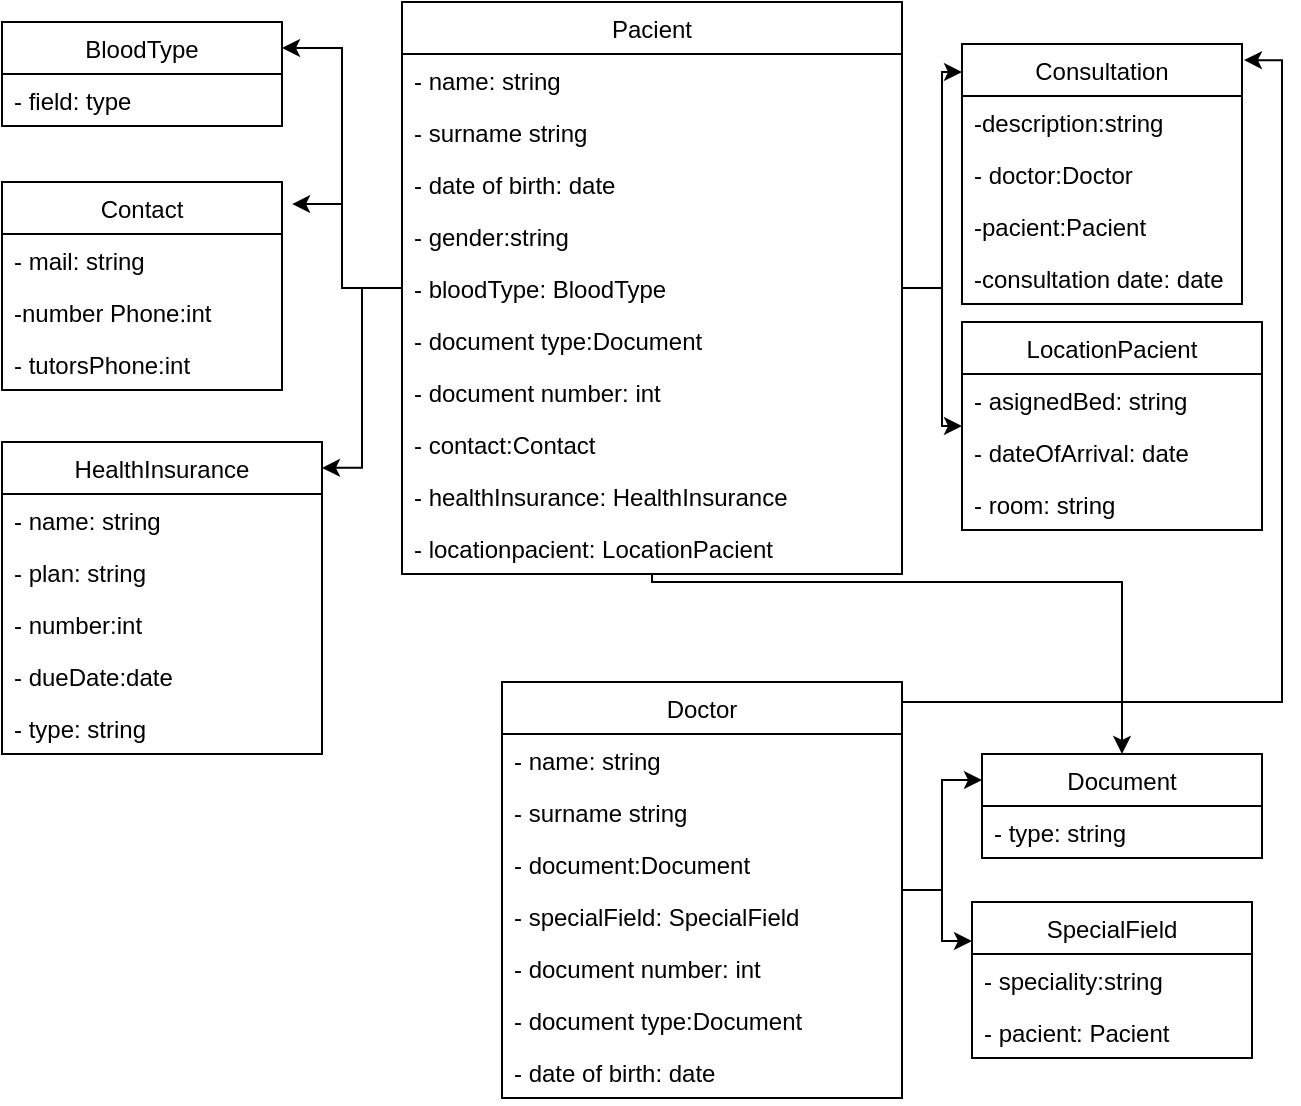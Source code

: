 <mxfile version="13.9.9" type="device"><diagram id="skzHu8GDg_mI3iwKxXjR" name="Página-1"><mxGraphModel dx="862" dy="1719" grid="1" gridSize="10" guides="1" tooltips="1" connect="1" arrows="1" fold="1" page="1" pageScale="1" pageWidth="827" pageHeight="1169" math="0" shadow="0"><root><mxCell id="0"/><mxCell id="1" parent="0"/><mxCell id="3RgS2XDfWE0MccTdgLW0-6" style="edgeStyle=orthogonalEdgeStyle;rounded=0;orthogonalLoop=1;jettySize=auto;html=1;entryX=0;entryY=0.108;entryDx=0;entryDy=0;entryPerimeter=0;" edge="1" parent="1" source="DfepJ4PBmL6Z9zcMU9-P-34" target="DfepJ4PBmL6Z9zcMU9-P-56"><mxGeometry relative="1" as="geometry"/></mxCell><mxCell id="3RgS2XDfWE0MccTdgLW0-7" style="edgeStyle=orthogonalEdgeStyle;rounded=0;orthogonalLoop=1;jettySize=auto;html=1;" edge="1" parent="1" source="DfepJ4PBmL6Z9zcMU9-P-34" target="DfepJ4PBmL6Z9zcMU9-P-84"><mxGeometry relative="1" as="geometry"/></mxCell><mxCell id="3RgS2XDfWE0MccTdgLW0-8" style="edgeStyle=orthogonalEdgeStyle;rounded=0;orthogonalLoop=1;jettySize=auto;html=1;entryX=1;entryY=0.25;entryDx=0;entryDy=0;" edge="1" parent="1" source="DfepJ4PBmL6Z9zcMU9-P-34" target="6UxUraQyIv1BBMOPbxc8-1"><mxGeometry relative="1" as="geometry"/></mxCell><mxCell id="3RgS2XDfWE0MccTdgLW0-9" style="edgeStyle=orthogonalEdgeStyle;rounded=0;orthogonalLoop=1;jettySize=auto;html=1;entryX=1.036;entryY=0.106;entryDx=0;entryDy=0;entryPerimeter=0;" edge="1" parent="1" source="DfepJ4PBmL6Z9zcMU9-P-34" target="DfepJ4PBmL6Z9zcMU9-P-60"><mxGeometry relative="1" as="geometry"/></mxCell><mxCell id="3RgS2XDfWE0MccTdgLW0-10" style="edgeStyle=orthogonalEdgeStyle;rounded=0;orthogonalLoop=1;jettySize=auto;html=1;entryX=1;entryY=0.083;entryDx=0;entryDy=0;entryPerimeter=0;" edge="1" parent="1" source="DfepJ4PBmL6Z9zcMU9-P-34" target="DfepJ4PBmL6Z9zcMU9-P-64"><mxGeometry relative="1" as="geometry"/></mxCell><mxCell id="3RgS2XDfWE0MccTdgLW0-13" style="edgeStyle=orthogonalEdgeStyle;rounded=0;orthogonalLoop=1;jettySize=auto;html=1;entryX=0.5;entryY=0;entryDx=0;entryDy=0;" edge="1" parent="1" source="DfepJ4PBmL6Z9zcMU9-P-34" target="DfepJ4PBmL6Z9zcMU9-P-91"><mxGeometry relative="1" as="geometry"><Array as="points"><mxPoint x="355" y="160"/><mxPoint x="590" y="160"/></Array></mxGeometry></mxCell><mxCell id="DfepJ4PBmL6Z9zcMU9-P-34" value="Pacient" style="swimlane;fontStyle=0;childLayout=stackLayout;horizontal=1;startSize=26;fillColor=none;horizontalStack=0;resizeParent=1;resizeParentMax=0;resizeLast=0;collapsible=1;marginBottom=0;" parent="1" vertex="1"><mxGeometry x="230" y="-130" width="250" height="286" as="geometry"/></mxCell><mxCell id="DfepJ4PBmL6Z9zcMU9-P-35" value="- name: string" style="text;strokeColor=none;fillColor=none;align=left;verticalAlign=top;spacingLeft=4;spacingRight=4;overflow=hidden;rotatable=0;points=[[0,0.5],[1,0.5]];portConstraint=eastwest;" parent="DfepJ4PBmL6Z9zcMU9-P-34" vertex="1"><mxGeometry y="26" width="250" height="26" as="geometry"/></mxCell><mxCell id="DfepJ4PBmL6Z9zcMU9-P-36" value="- surname string" style="text;strokeColor=none;fillColor=none;align=left;verticalAlign=top;spacingLeft=4;spacingRight=4;overflow=hidden;rotatable=0;points=[[0,0.5],[1,0.5]];portConstraint=eastwest;" parent="DfepJ4PBmL6Z9zcMU9-P-34" vertex="1"><mxGeometry y="52" width="250" height="26" as="geometry"/></mxCell><mxCell id="L9xiE8dZ07HMiXjWiHjs-2" value="- date of birth: date" style="text;strokeColor=none;fillColor=none;align=left;verticalAlign=top;spacingLeft=4;spacingRight=4;overflow=hidden;rotatable=0;points=[[0,0.5],[1,0.5]];portConstraint=eastwest;" parent="DfepJ4PBmL6Z9zcMU9-P-34" vertex="1"><mxGeometry y="78" width="250" height="26" as="geometry"/></mxCell><mxCell id="DfepJ4PBmL6Z9zcMU9-P-40" value="- gender:string" style="text;strokeColor=none;fillColor=none;align=left;verticalAlign=top;spacingLeft=4;spacingRight=4;overflow=hidden;rotatable=0;points=[[0,0.5],[1,0.5]];portConstraint=eastwest;" parent="DfepJ4PBmL6Z9zcMU9-P-34" vertex="1"><mxGeometry y="104" width="250" height="26" as="geometry"/></mxCell><mxCell id="DfepJ4PBmL6Z9zcMU9-P-39" value="- bloodType: BloodType " style="text;strokeColor=none;fillColor=none;align=left;verticalAlign=top;spacingLeft=4;spacingRight=4;overflow=hidden;rotatable=0;points=[[0,0.5],[1,0.5]];portConstraint=eastwest;" parent="DfepJ4PBmL6Z9zcMU9-P-34" vertex="1"><mxGeometry y="130" width="250" height="26" as="geometry"/></mxCell><mxCell id="3RgS2XDfWE0MccTdgLW0-1" value="- document type:Document&#10;" style="text;strokeColor=none;fillColor=none;align=left;verticalAlign=top;spacingLeft=4;spacingRight=4;overflow=hidden;rotatable=0;points=[[0,0.5],[1,0.5]];portConstraint=eastwest;" vertex="1" parent="DfepJ4PBmL6Z9zcMU9-P-34"><mxGeometry y="156" width="250" height="26" as="geometry"/></mxCell><mxCell id="DfepJ4PBmL6Z9zcMU9-P-93" value="- document number: int" style="text;strokeColor=none;fillColor=none;align=left;verticalAlign=top;spacingLeft=4;spacingRight=4;overflow=hidden;rotatable=0;points=[[0,0.5],[1,0.5]];portConstraint=eastwest;" parent="DfepJ4PBmL6Z9zcMU9-P-34" vertex="1"><mxGeometry y="182" width="250" height="26" as="geometry"/></mxCell><mxCell id="DfepJ4PBmL6Z9zcMU9-P-41" value="- contact:Contact&#10;" style="text;strokeColor=none;fillColor=none;align=left;verticalAlign=top;spacingLeft=4;spacingRight=4;overflow=hidden;rotatable=0;points=[[0,0.5],[1,0.5]];portConstraint=eastwest;" parent="DfepJ4PBmL6Z9zcMU9-P-34" vertex="1"><mxGeometry y="208" width="250" height="26" as="geometry"/></mxCell><mxCell id="DfepJ4PBmL6Z9zcMU9-P-44" value="- healthInsurance: HealthInsurance" style="text;strokeColor=none;fillColor=none;align=left;verticalAlign=top;spacingLeft=4;spacingRight=4;overflow=hidden;rotatable=0;points=[[0,0.5],[1,0.5]];portConstraint=eastwest;" parent="DfepJ4PBmL6Z9zcMU9-P-34" vertex="1"><mxGeometry y="234" width="250" height="26" as="geometry"/></mxCell><mxCell id="DfepJ4PBmL6Z9zcMU9-P-77" value="- locationpacient: LocationPacient" style="text;strokeColor=none;fillColor=none;align=left;verticalAlign=top;spacingLeft=4;spacingRight=4;overflow=hidden;rotatable=0;points=[[0,0.5],[1,0.5]];portConstraint=eastwest;" parent="DfepJ4PBmL6Z9zcMU9-P-34" vertex="1"><mxGeometry y="260" width="250" height="26" as="geometry"/></mxCell><mxCell id="3RgS2XDfWE0MccTdgLW0-11" style="edgeStyle=orthogonalEdgeStyle;rounded=0;orthogonalLoop=1;jettySize=auto;html=1;entryX=0;entryY=0.25;entryDx=0;entryDy=0;" edge="1" parent="1" source="DfepJ4PBmL6Z9zcMU9-P-45" target="DfepJ4PBmL6Z9zcMU9-P-73"><mxGeometry relative="1" as="geometry"/></mxCell><mxCell id="3RgS2XDfWE0MccTdgLW0-12" style="edgeStyle=orthogonalEdgeStyle;rounded=0;orthogonalLoop=1;jettySize=auto;html=1;entryX=0;entryY=0.25;entryDx=0;entryDy=0;" edge="1" parent="1" source="DfepJ4PBmL6Z9zcMU9-P-45" target="DfepJ4PBmL6Z9zcMU9-P-91"><mxGeometry relative="1" as="geometry"/></mxCell><mxCell id="3RgS2XDfWE0MccTdgLW0-14" style="edgeStyle=orthogonalEdgeStyle;rounded=0;orthogonalLoop=1;jettySize=auto;html=1;entryX=1.007;entryY=0.062;entryDx=0;entryDy=0;entryPerimeter=0;" edge="1" parent="1" source="DfepJ4PBmL6Z9zcMU9-P-45" target="DfepJ4PBmL6Z9zcMU9-P-56"><mxGeometry relative="1" as="geometry"><Array as="points"><mxPoint x="670" y="220"/><mxPoint x="670" y="-101"/></Array></mxGeometry></mxCell><mxCell id="DfepJ4PBmL6Z9zcMU9-P-45" value="Doctor" style="swimlane;fontStyle=0;childLayout=stackLayout;horizontal=1;startSize=26;fillColor=none;horizontalStack=0;resizeParent=1;resizeParentMax=0;resizeLast=0;collapsible=1;marginBottom=0;" parent="1" vertex="1"><mxGeometry x="280" y="210" width="200" height="208" as="geometry"/></mxCell><mxCell id="DfepJ4PBmL6Z9zcMU9-P-49" value="- name: string" style="text;strokeColor=none;fillColor=none;align=left;verticalAlign=top;spacingLeft=4;spacingRight=4;overflow=hidden;rotatable=0;points=[[0,0.5],[1,0.5]];portConstraint=eastwest;" parent="DfepJ4PBmL6Z9zcMU9-P-45" vertex="1"><mxGeometry y="26" width="200" height="26" as="geometry"/></mxCell><mxCell id="DfepJ4PBmL6Z9zcMU9-P-50" value="- surname string" style="text;strokeColor=none;fillColor=none;align=left;verticalAlign=top;spacingLeft=4;spacingRight=4;overflow=hidden;rotatable=0;points=[[0,0.5],[1,0.5]];portConstraint=eastwest;" parent="DfepJ4PBmL6Z9zcMU9-P-45" vertex="1"><mxGeometry y="52" width="200" height="26" as="geometry"/></mxCell><mxCell id="DfepJ4PBmL6Z9zcMU9-P-38" value="- document:Document&#10;" style="text;strokeColor=none;fillColor=none;align=left;verticalAlign=top;spacingLeft=4;spacingRight=4;overflow=hidden;rotatable=0;points=[[0,0.5],[1,0.5]];portConstraint=eastwest;" parent="DfepJ4PBmL6Z9zcMU9-P-45" vertex="1"><mxGeometry y="78" width="200" height="26" as="geometry"/></mxCell><mxCell id="DfepJ4PBmL6Z9zcMU9-P-72" value="- specialField: SpecialField" style="text;strokeColor=none;fillColor=none;align=left;verticalAlign=top;spacingLeft=4;spacingRight=4;overflow=hidden;rotatable=0;points=[[0,0.5],[1,0.5]];portConstraint=eastwest;" parent="DfepJ4PBmL6Z9zcMU9-P-45" vertex="1"><mxGeometry y="104" width="200" height="26" as="geometry"/></mxCell><mxCell id="L9xiE8dZ07HMiXjWiHjs-3" value="- document number: int" style="text;strokeColor=none;fillColor=none;align=left;verticalAlign=top;spacingLeft=4;spacingRight=4;overflow=hidden;rotatable=0;points=[[0,0.5],[1,0.5]];portConstraint=eastwest;" parent="DfepJ4PBmL6Z9zcMU9-P-45" vertex="1"><mxGeometry y="130" width="200" height="26" as="geometry"/></mxCell><mxCell id="3RgS2XDfWE0MccTdgLW0-2" value="- document type:Document&#10;" style="text;strokeColor=none;fillColor=none;align=left;verticalAlign=top;spacingLeft=4;spacingRight=4;overflow=hidden;rotatable=0;points=[[0,0.5],[1,0.5]];portConstraint=eastwest;" vertex="1" parent="DfepJ4PBmL6Z9zcMU9-P-45"><mxGeometry y="156" width="200" height="26" as="geometry"/></mxCell><mxCell id="DfepJ4PBmL6Z9zcMU9-P-51" value="- date of birth: date" style="text;strokeColor=none;fillColor=none;align=left;verticalAlign=top;spacingLeft=4;spacingRight=4;overflow=hidden;rotatable=0;points=[[0,0.5],[1,0.5]];portConstraint=eastwest;" parent="DfepJ4PBmL6Z9zcMU9-P-45" vertex="1"><mxGeometry y="182" width="200" height="26" as="geometry"/></mxCell><mxCell id="DfepJ4PBmL6Z9zcMU9-P-56" value="Consultation" style="swimlane;fontStyle=0;childLayout=stackLayout;horizontal=1;startSize=26;fillColor=none;horizontalStack=0;resizeParent=1;resizeParentMax=0;resizeLast=0;collapsible=1;marginBottom=0;" parent="1" vertex="1"><mxGeometry x="510" y="-109" width="140" height="130" as="geometry"/></mxCell><mxCell id="DfepJ4PBmL6Z9zcMU9-P-42" value="-description:string" style="text;strokeColor=none;fillColor=none;align=left;verticalAlign=top;spacingLeft=4;spacingRight=4;overflow=hidden;rotatable=0;points=[[0,0.5],[1,0.5]];portConstraint=eastwest;" parent="DfepJ4PBmL6Z9zcMU9-P-56" vertex="1"><mxGeometry y="26" width="140" height="26" as="geometry"/></mxCell><mxCell id="DfepJ4PBmL6Z9zcMU9-P-95" value="- doctor:Doctor" style="text;strokeColor=none;fillColor=none;align=left;verticalAlign=top;spacingLeft=4;spacingRight=4;overflow=hidden;rotatable=0;points=[[0,0.5],[1,0.5]];portConstraint=eastwest;" parent="DfepJ4PBmL6Z9zcMU9-P-56" vertex="1"><mxGeometry y="52" width="140" height="26" as="geometry"/></mxCell><mxCell id="DfepJ4PBmL6Z9zcMU9-P-97" value="-pacient:Pacient&#10;" style="text;strokeColor=none;fillColor=none;align=left;verticalAlign=top;spacingLeft=4;spacingRight=4;overflow=hidden;rotatable=0;points=[[0,0.5],[1,0.5]];portConstraint=eastwest;" parent="DfepJ4PBmL6Z9zcMU9-P-56" vertex="1"><mxGeometry y="78" width="140" height="26" as="geometry"/></mxCell><mxCell id="L9xiE8dZ07HMiXjWiHjs-1" value="-consultation date: date" style="text;strokeColor=none;fillColor=none;align=left;verticalAlign=top;spacingLeft=4;spacingRight=4;overflow=hidden;rotatable=0;points=[[0,0.5],[1,0.5]];portConstraint=eastwest;" parent="DfepJ4PBmL6Z9zcMU9-P-56" vertex="1"><mxGeometry y="104" width="140" height="26" as="geometry"/></mxCell><mxCell id="DfepJ4PBmL6Z9zcMU9-P-60" value="Contact" style="swimlane;fontStyle=0;childLayout=stackLayout;horizontal=1;startSize=26;fillColor=none;horizontalStack=0;resizeParent=1;resizeParentMax=0;resizeLast=0;collapsible=1;marginBottom=0;" parent="1" vertex="1"><mxGeometry x="30" y="-40" width="140" height="104" as="geometry"/></mxCell><mxCell id="DfepJ4PBmL6Z9zcMU9-P-61" value="- mail: string" style="text;strokeColor=none;fillColor=none;align=left;verticalAlign=top;spacingLeft=4;spacingRight=4;overflow=hidden;rotatable=0;points=[[0,0.5],[1,0.5]];portConstraint=eastwest;" parent="DfepJ4PBmL6Z9zcMU9-P-60" vertex="1"><mxGeometry y="26" width="140" height="26" as="geometry"/></mxCell><mxCell id="DfepJ4PBmL6Z9zcMU9-P-62" value="-number Phone:int" style="text;strokeColor=none;fillColor=none;align=left;verticalAlign=top;spacingLeft=4;spacingRight=4;overflow=hidden;rotatable=0;points=[[0,0.5],[1,0.5]];portConstraint=eastwest;" parent="DfepJ4PBmL6Z9zcMU9-P-60" vertex="1"><mxGeometry y="52" width="140" height="26" as="geometry"/></mxCell><mxCell id="DfepJ4PBmL6Z9zcMU9-P-63" value="- tutorsPhone:int" style="text;strokeColor=none;fillColor=none;align=left;verticalAlign=top;spacingLeft=4;spacingRight=4;overflow=hidden;rotatable=0;points=[[0,0.5],[1,0.5]];portConstraint=eastwest;" parent="DfepJ4PBmL6Z9zcMU9-P-60" vertex="1"><mxGeometry y="78" width="140" height="26" as="geometry"/></mxCell><mxCell id="DfepJ4PBmL6Z9zcMU9-P-64" value="HealthInsurance" style="swimlane;fontStyle=0;childLayout=stackLayout;horizontal=1;startSize=26;fillColor=none;horizontalStack=0;resizeParent=1;resizeParentMax=0;resizeLast=0;collapsible=1;marginBottom=0;" parent="1" vertex="1"><mxGeometry x="30" y="90" width="160" height="156" as="geometry"/></mxCell><mxCell id="DfepJ4PBmL6Z9zcMU9-P-65" value="- name: string" style="text;strokeColor=none;fillColor=none;align=left;verticalAlign=top;spacingLeft=4;spacingRight=4;overflow=hidden;rotatable=0;points=[[0,0.5],[1,0.5]];portConstraint=eastwest;" parent="DfepJ4PBmL6Z9zcMU9-P-64" vertex="1"><mxGeometry y="26" width="160" height="26" as="geometry"/></mxCell><mxCell id="DfepJ4PBmL6Z9zcMU9-P-66" value="- plan: string" style="text;strokeColor=none;fillColor=none;align=left;verticalAlign=top;spacingLeft=4;spacingRight=4;overflow=hidden;rotatable=0;points=[[0,0.5],[1,0.5]];portConstraint=eastwest;" parent="DfepJ4PBmL6Z9zcMU9-P-64" vertex="1"><mxGeometry y="52" width="160" height="26" as="geometry"/></mxCell><mxCell id="DfepJ4PBmL6Z9zcMU9-P-67" value="- number:int" style="text;strokeColor=none;fillColor=none;align=left;verticalAlign=top;spacingLeft=4;spacingRight=4;overflow=hidden;rotatable=0;points=[[0,0.5],[1,0.5]];portConstraint=eastwest;" parent="DfepJ4PBmL6Z9zcMU9-P-64" vertex="1"><mxGeometry y="78" width="160" height="26" as="geometry"/></mxCell><mxCell id="DfepJ4PBmL6Z9zcMU9-P-89" value="- dueDate:date" style="text;strokeColor=none;fillColor=none;align=left;verticalAlign=top;spacingLeft=4;spacingRight=4;overflow=hidden;rotatable=0;points=[[0,0.5],[1,0.5]];portConstraint=eastwest;" parent="DfepJ4PBmL6Z9zcMU9-P-64" vertex="1"><mxGeometry y="104" width="160" height="26" as="geometry"/></mxCell><mxCell id="DfepJ4PBmL6Z9zcMU9-P-90" value="- type: string" style="text;strokeColor=none;fillColor=none;align=left;verticalAlign=top;spacingLeft=4;spacingRight=4;overflow=hidden;rotatable=0;points=[[0,0.5],[1,0.5]];portConstraint=eastwest;" parent="DfepJ4PBmL6Z9zcMU9-P-64" vertex="1"><mxGeometry y="130" width="160" height="26" as="geometry"/></mxCell><mxCell id="DfepJ4PBmL6Z9zcMU9-P-73" value="SpecialField" style="swimlane;fontStyle=0;childLayout=stackLayout;horizontal=1;startSize=26;fillColor=none;horizontalStack=0;resizeParent=1;resizeParentMax=0;resizeLast=0;collapsible=1;marginBottom=0;" parent="1" vertex="1"><mxGeometry x="515" y="320" width="140" height="78" as="geometry"/></mxCell><mxCell id="DfepJ4PBmL6Z9zcMU9-P-74" value="- speciality:string" style="text;strokeColor=none;fillColor=none;align=left;verticalAlign=top;spacingLeft=4;spacingRight=4;overflow=hidden;rotatable=0;points=[[0,0.5],[1,0.5]];portConstraint=eastwest;" parent="DfepJ4PBmL6Z9zcMU9-P-73" vertex="1"><mxGeometry y="26" width="140" height="26" as="geometry"/></mxCell><mxCell id="DfepJ4PBmL6Z9zcMU9-P-75" value="- pacient: Pacient" style="text;strokeColor=none;fillColor=none;align=left;verticalAlign=top;spacingLeft=4;spacingRight=4;overflow=hidden;rotatable=0;points=[[0,0.5],[1,0.5]];portConstraint=eastwest;" parent="DfepJ4PBmL6Z9zcMU9-P-73" vertex="1"><mxGeometry y="52" width="140" height="26" as="geometry"/></mxCell><mxCell id="DfepJ4PBmL6Z9zcMU9-P-84" value="LocationPacient" style="swimlane;fontStyle=0;childLayout=stackLayout;horizontal=1;startSize=26;fillColor=none;horizontalStack=0;resizeParent=1;resizeParentMax=0;resizeLast=0;collapsible=1;marginBottom=0;" parent="1" vertex="1"><mxGeometry x="510" y="30" width="150" height="104" as="geometry"/></mxCell><mxCell id="DfepJ4PBmL6Z9zcMU9-P-86" value="- asignedBed: string" style="text;strokeColor=none;fillColor=none;align=left;verticalAlign=top;spacingLeft=4;spacingRight=4;overflow=hidden;rotatable=0;points=[[0,0.5],[1,0.5]];portConstraint=eastwest;" parent="DfepJ4PBmL6Z9zcMU9-P-84" vertex="1"><mxGeometry y="26" width="150" height="26" as="geometry"/></mxCell><mxCell id="DfepJ4PBmL6Z9zcMU9-P-88" value="- dateOfArrival: date" style="text;strokeColor=none;fillColor=none;align=left;verticalAlign=top;spacingLeft=4;spacingRight=4;overflow=hidden;rotatable=0;points=[[0,0.5],[1,0.5]];portConstraint=eastwest;" parent="DfepJ4PBmL6Z9zcMU9-P-84" vertex="1"><mxGeometry y="52" width="150" height="26" as="geometry"/></mxCell><mxCell id="DfepJ4PBmL6Z9zcMU9-P-87" value="- room: string" style="text;strokeColor=none;fillColor=none;align=left;verticalAlign=top;spacingLeft=4;spacingRight=4;overflow=hidden;rotatable=0;points=[[0,0.5],[1,0.5]];portConstraint=eastwest;" parent="DfepJ4PBmL6Z9zcMU9-P-84" vertex="1"><mxGeometry y="78" width="150" height="26" as="geometry"/></mxCell><mxCell id="DfepJ4PBmL6Z9zcMU9-P-91" value="Document" style="swimlane;fontStyle=0;childLayout=stackLayout;horizontal=1;startSize=26;fillColor=none;horizontalStack=0;resizeParent=1;resizeParentMax=0;resizeLast=0;collapsible=1;marginBottom=0;" parent="1" vertex="1"><mxGeometry x="520" y="246" width="140" height="52" as="geometry"/></mxCell><mxCell id="DfepJ4PBmL6Z9zcMU9-P-92" value="- type: string" style="text;strokeColor=none;fillColor=none;align=left;verticalAlign=top;spacingLeft=4;spacingRight=4;overflow=hidden;rotatable=0;points=[[0,0.5],[1,0.5]];portConstraint=eastwest;" parent="DfepJ4PBmL6Z9zcMU9-P-91" vertex="1"><mxGeometry y="26" width="140" height="26" as="geometry"/></mxCell><mxCell id="6UxUraQyIv1BBMOPbxc8-1" value="BloodType" style="swimlane;fontStyle=0;childLayout=stackLayout;horizontal=1;startSize=26;fillColor=none;horizontalStack=0;resizeParent=1;resizeParentMax=0;resizeLast=0;collapsible=1;marginBottom=0;" parent="1" vertex="1"><mxGeometry x="30" y="-120" width="140" height="52" as="geometry"/></mxCell><mxCell id="6UxUraQyIv1BBMOPbxc8-3" value="- field: type" style="text;strokeColor=none;fillColor=none;align=left;verticalAlign=top;spacingLeft=4;spacingRight=4;overflow=hidden;rotatable=0;points=[[0,0.5],[1,0.5]];portConstraint=eastwest;" parent="6UxUraQyIv1BBMOPbxc8-1" vertex="1"><mxGeometry y="26" width="140" height="26" as="geometry"/></mxCell></root></mxGraphModel></diagram></mxfile>